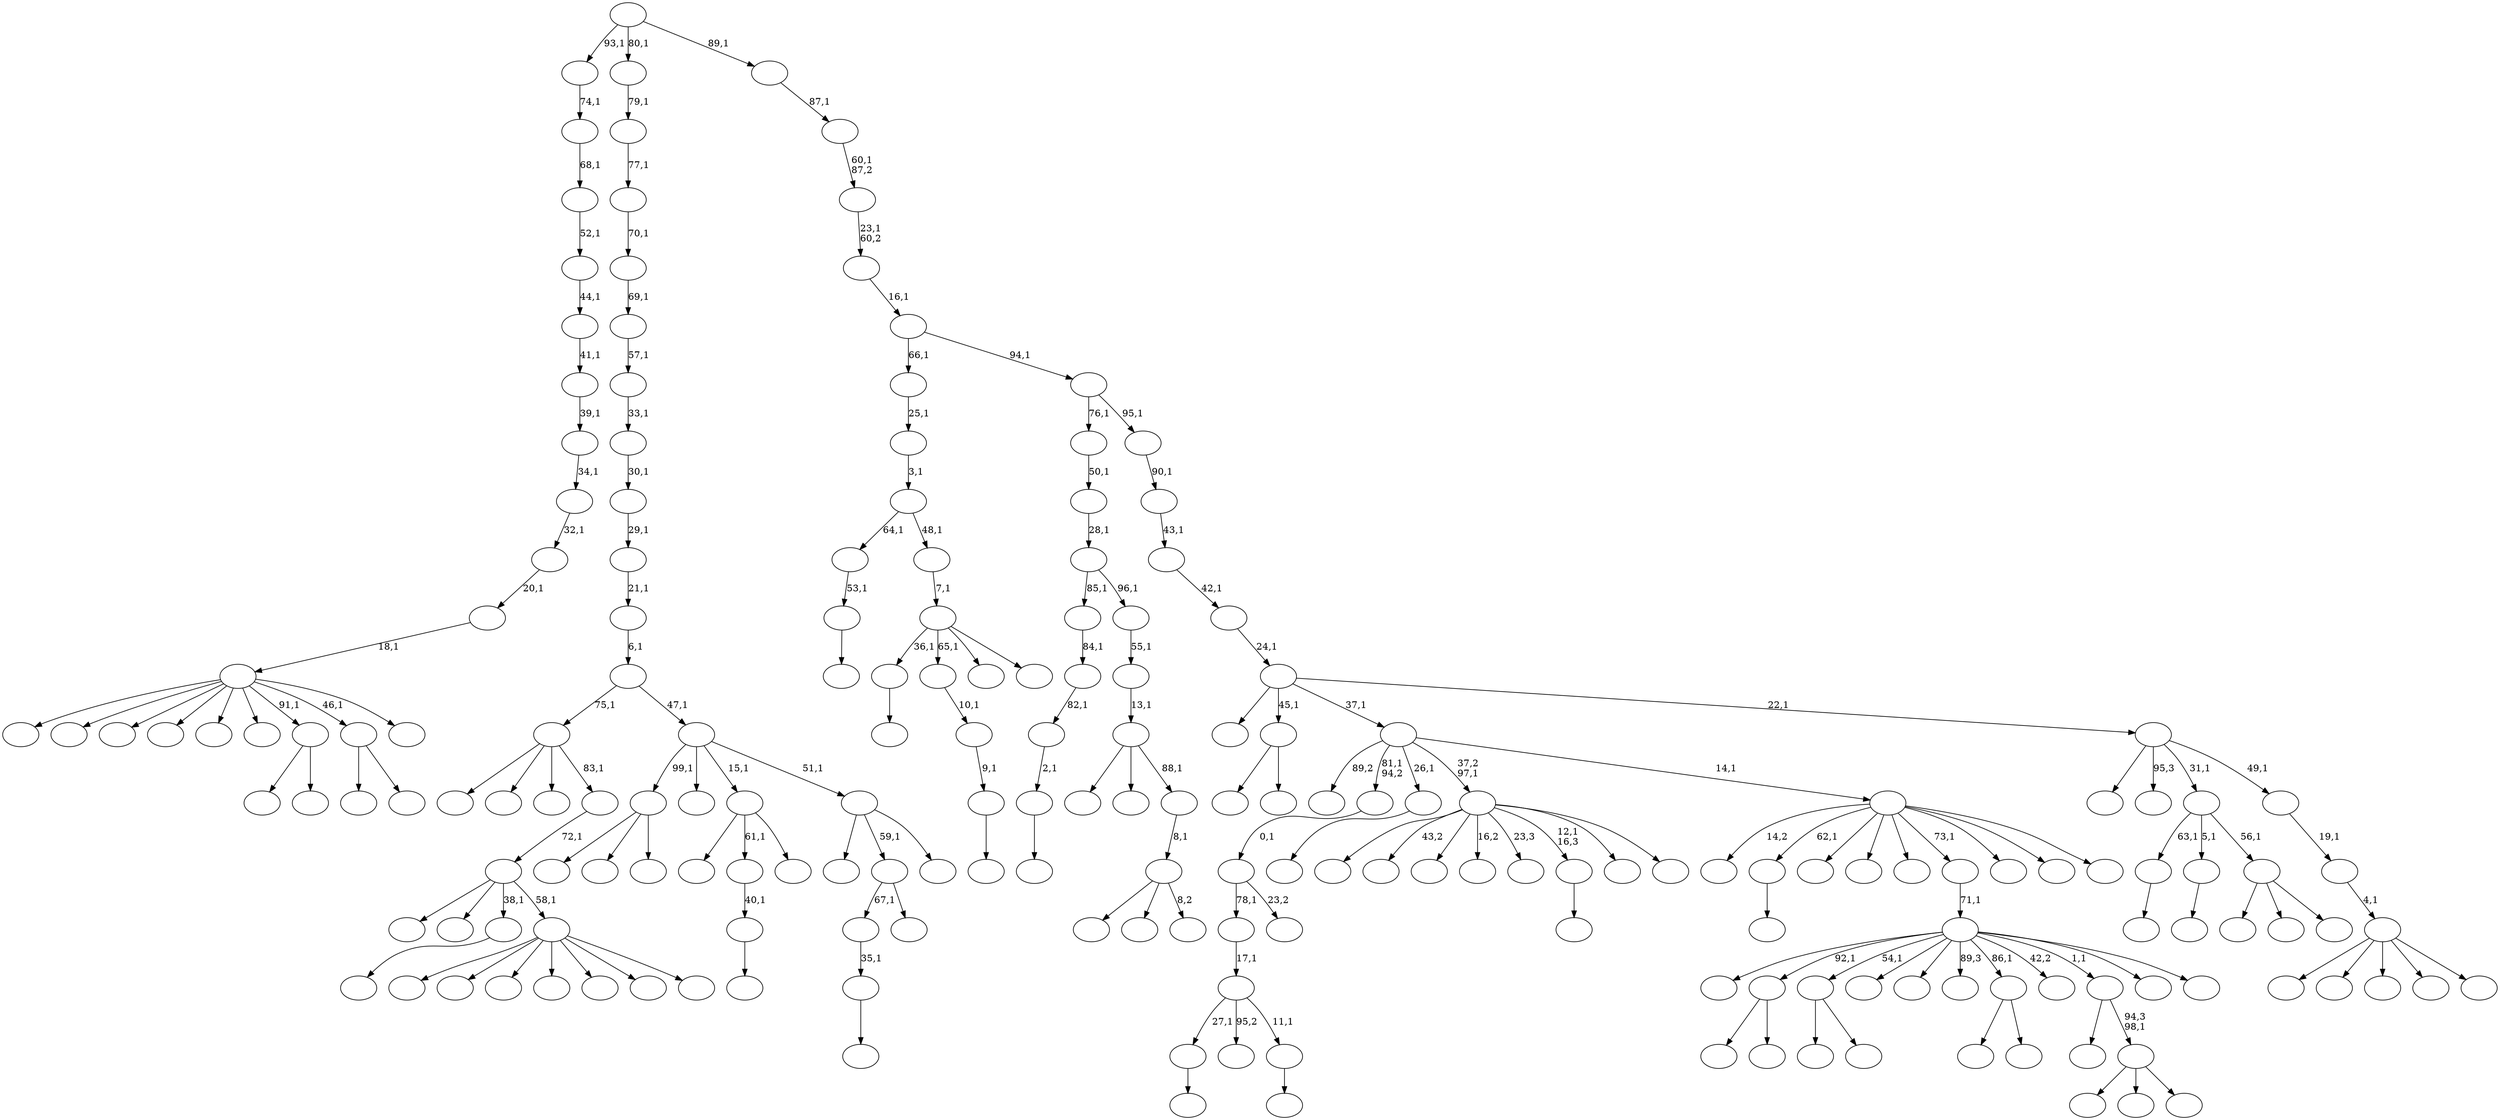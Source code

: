 digraph T {
	200 [label=""]
	199 [label=""]
	198 [label=""]
	197 [label=""]
	196 [label=""]
	195 [label=""]
	194 [label=""]
	193 [label=""]
	192 [label=""]
	191 [label=""]
	190 [label=""]
	189 [label=""]
	188 [label=""]
	187 [label=""]
	186 [label=""]
	185 [label=""]
	184 [label=""]
	183 [label=""]
	182 [label=""]
	181 [label=""]
	180 [label=""]
	179 [label=""]
	178 [label=""]
	177 [label=""]
	176 [label=""]
	175 [label=""]
	174 [label=""]
	173 [label=""]
	172 [label=""]
	171 [label=""]
	170 [label=""]
	169 [label=""]
	168 [label=""]
	167 [label=""]
	166 [label=""]
	165 [label=""]
	164 [label=""]
	163 [label=""]
	162 [label=""]
	161 [label=""]
	160 [label=""]
	159 [label=""]
	158 [label=""]
	157 [label=""]
	156 [label=""]
	155 [label=""]
	154 [label=""]
	153 [label=""]
	152 [label=""]
	151 [label=""]
	150 [label=""]
	149 [label=""]
	148 [label=""]
	147 [label=""]
	146 [label=""]
	145 [label=""]
	144 [label=""]
	143 [label=""]
	142 [label=""]
	141 [label=""]
	140 [label=""]
	139 [label=""]
	138 [label=""]
	137 [label=""]
	136 [label=""]
	135 [label=""]
	134 [label=""]
	133 [label=""]
	132 [label=""]
	131 [label=""]
	130 [label=""]
	129 [label=""]
	128 [label=""]
	127 [label=""]
	126 [label=""]
	125 [label=""]
	124 [label=""]
	123 [label=""]
	122 [label=""]
	121 [label=""]
	120 [label=""]
	119 [label=""]
	118 [label=""]
	117 [label=""]
	116 [label=""]
	115 [label=""]
	114 [label=""]
	113 [label=""]
	112 [label=""]
	111 [label=""]
	110 [label=""]
	109 [label=""]
	108 [label=""]
	107 [label=""]
	106 [label=""]
	105 [label=""]
	104 [label=""]
	103 [label=""]
	102 [label=""]
	101 [label=""]
	100 [label=""]
	99 [label=""]
	98 [label=""]
	97 [label=""]
	96 [label=""]
	95 [label=""]
	94 [label=""]
	93 [label=""]
	92 [label=""]
	91 [label=""]
	90 [label=""]
	89 [label=""]
	88 [label=""]
	87 [label=""]
	86 [label=""]
	85 [label=""]
	84 [label=""]
	83 [label=""]
	82 [label=""]
	81 [label=""]
	80 [label=""]
	79 [label=""]
	78 [label=""]
	77 [label=""]
	76 [label=""]
	75 [label=""]
	74 [label=""]
	73 [label=""]
	72 [label=""]
	71 [label=""]
	70 [label=""]
	69 [label=""]
	68 [label=""]
	67 [label=""]
	66 [label=""]
	65 [label=""]
	64 [label=""]
	63 [label=""]
	62 [label=""]
	61 [label=""]
	60 [label=""]
	59 [label=""]
	58 [label=""]
	57 [label=""]
	56 [label=""]
	55 [label=""]
	54 [label=""]
	53 [label=""]
	52 [label=""]
	51 [label=""]
	50 [label=""]
	49 [label=""]
	48 [label=""]
	47 [label=""]
	46 [label=""]
	45 [label=""]
	44 [label=""]
	43 [label=""]
	42 [label=""]
	41 [label=""]
	40 [label=""]
	39 [label=""]
	38 [label=""]
	37 [label=""]
	36 [label=""]
	35 [label=""]
	34 [label=""]
	33 [label=""]
	32 [label=""]
	31 [label=""]
	30 [label=""]
	29 [label=""]
	28 [label=""]
	27 [label=""]
	26 [label=""]
	25 [label=""]
	24 [label=""]
	23 [label=""]
	22 [label=""]
	21 [label=""]
	20 [label=""]
	19 [label=""]
	18 [label=""]
	17 [label=""]
	16 [label=""]
	15 [label=""]
	14 [label=""]
	13 [label=""]
	12 [label=""]
	11 [label=""]
	10 [label=""]
	9 [label=""]
	8 [label=""]
	7 [label=""]
	6 [label=""]
	5 [label=""]
	4 [label=""]
	3 [label=""]
	2 [label=""]
	1 [label=""]
	0 [label=""]
	195 -> 196 [label=""]
	188 -> 189 [label=""]
	187 -> 188 [label="35,1"]
	181 -> 182 [label=""]
	180 -> 195 [label="27,1"]
	180 -> 184 [label="95,2"]
	180 -> 181 [label="11,1"]
	179 -> 180 [label="17,1"]
	171 -> 172 [label=""]
	170 -> 171 [label="2,1"]
	169 -> 170 [label="82,1"]
	168 -> 169 [label="84,1"]
	166 -> 167 [label=""]
	163 -> 164 [label=""]
	162 -> 163 [label="9,1"]
	161 -> 162 [label="10,1"]
	158 -> 190 [label=""]
	158 -> 159 [label=""]
	155 -> 156 [label=""]
	149 -> 177 [label=""]
	149 -> 150 [label=""]
	142 -> 143 [label=""]
	134 -> 135 [label=""]
	131 -> 186 [label=""]
	131 -> 132 [label=""]
	129 -> 187 [label="67,1"]
	129 -> 130 [label=""]
	126 -> 127 [label=""]
	125 -> 126 [label="53,1"]
	122 -> 123 [label=""]
	121 -> 122 [label="40,1"]
	113 -> 174 [label=""]
	113 -> 153 [label=""]
	113 -> 114 [label=""]
	110 -> 179 [label="78,1"]
	110 -> 111 [label="23,2"]
	109 -> 110 [label="0,1"]
	99 -> 100 [label=""]
	97 -> 166 [label="36,1"]
	97 -> 161 [label="65,1"]
	97 -> 140 [label=""]
	97 -> 98 [label=""]
	96 -> 97 [label="7,1"]
	95 -> 125 [label="64,1"]
	95 -> 96 [label="48,1"]
	94 -> 95 [label="3,1"]
	93 -> 94 [label="25,1"]
	90 -> 91 [label=""]
	87 -> 147 [label=""]
	87 -> 88 [label=""]
	85 -> 124 [label=""]
	85 -> 121 [label="61,1"]
	85 -> 86 [label=""]
	79 -> 80 [label=""]
	77 -> 160 [label=""]
	77 -> 78 [label=""]
	75 -> 154 [label=""]
	75 -> 151 [label=""]
	75 -> 133 [label=""]
	75 -> 116 [label=""]
	75 -> 112 [label=""]
	75 -> 83 [label=""]
	75 -> 76 [label=""]
	74 -> 176 [label=""]
	74 -> 145 [label=""]
	74 -> 79 [label="38,1"]
	74 -> 75 [label="58,1"]
	73 -> 74 [label="72,1"]
	72 -> 193 [label=""]
	72 -> 138 [label=""]
	72 -> 118 [label=""]
	72 -> 73 [label="83,1"]
	70 -> 197 [label=""]
	70 -> 105 [label=""]
	70 -> 71 [label=""]
	69 -> 82 [label=""]
	69 -> 70 [label="94,3\n98,1"]
	66 -> 115 [label=""]
	66 -> 103 [label=""]
	66 -> 67 [label=""]
	65 -> 142 [label="63,1"]
	65 -> 134 [label="5,1"]
	65 -> 66 [label="56,1"]
	63 -> 200 [label=""]
	63 -> 194 [label="43,2"]
	63 -> 185 [label=""]
	63 -> 175 [label="16,2"]
	63 -> 107 [label="23,3"]
	63 -> 90 [label="12,1\n16,3"]
	63 -> 68 [label=""]
	63 -> 64 [label=""]
	60 -> 191 [label=""]
	60 -> 158 [label="92,1"]
	60 -> 149 [label="54,1"]
	60 -> 146 [label=""]
	60 -> 141 [label=""]
	60 -> 137 [label="89,3"]
	60 -> 131 [label="86,1"]
	60 -> 102 [label="42,2"]
	60 -> 69 [label="1,1"]
	60 -> 62 [label=""]
	60 -> 61 [label=""]
	59 -> 60 [label="71,1"]
	56 -> 178 [label=""]
	56 -> 57 [label=""]
	53 -> 157 [label="14,2"]
	53 -> 155 [label="62,1"]
	53 -> 139 [label=""]
	53 -> 104 [label=""]
	53 -> 84 [label=""]
	53 -> 59 [label="73,1"]
	53 -> 58 [label=""]
	53 -> 55 [label=""]
	53 -> 54 [label=""]
	52 -> 128 [label="89,2"]
	52 -> 109 [label="81,1\n94,2"]
	52 -> 99 [label="26,1"]
	52 -> 63 [label="37,2\n97,1"]
	52 -> 53 [label="14,1"]
	50 -> 165 [label=""]
	50 -> 144 [label=""]
	50 -> 51 [label="8,2"]
	49 -> 50 [label="8,1"]
	48 -> 136 [label=""]
	48 -> 108 [label=""]
	48 -> 49 [label="88,1"]
	47 -> 48 [label="13,1"]
	46 -> 47 [label="55,1"]
	45 -> 168 [label="85,1"]
	45 -> 46 [label="96,1"]
	44 -> 45 [label="28,1"]
	43 -> 44 [label="50,1"]
	41 -> 198 [label=""]
	41 -> 183 [label=""]
	41 -> 173 [label=""]
	41 -> 120 [label=""]
	41 -> 119 [label=""]
	41 -> 117 [label=""]
	41 -> 87 [label="91,1"]
	41 -> 56 [label="46,1"]
	41 -> 42 [label=""]
	40 -> 41 [label="18,1"]
	39 -> 40 [label="20,1"]
	38 -> 39 [label="32,1"]
	37 -> 38 [label="34,1"]
	36 -> 37 [label="39,1"]
	35 -> 36 [label="41,1"]
	34 -> 35 [label="44,1"]
	33 -> 34 [label="52,1"]
	32 -> 33 [label="68,1"]
	31 -> 32 [label="74,1"]
	29 -> 148 [label=""]
	29 -> 129 [label="59,1"]
	29 -> 30 [label=""]
	28 -> 113 [label="99,1"]
	28 -> 101 [label=""]
	28 -> 85 [label="15,1"]
	28 -> 29 [label="51,1"]
	27 -> 72 [label="75,1"]
	27 -> 28 [label="47,1"]
	26 -> 27 [label="6,1"]
	25 -> 26 [label="21,1"]
	24 -> 25 [label="29,1"]
	23 -> 24 [label="30,1"]
	22 -> 23 [label="33,1"]
	21 -> 22 [label="57,1"]
	20 -> 21 [label="69,1"]
	19 -> 20 [label="70,1"]
	18 -> 19 [label="77,1"]
	17 -> 18 [label="79,1"]
	15 -> 199 [label=""]
	15 -> 192 [label=""]
	15 -> 152 [label=""]
	15 -> 106 [label=""]
	15 -> 16 [label=""]
	14 -> 15 [label="4,1"]
	13 -> 14 [label="19,1"]
	12 -> 92 [label=""]
	12 -> 81 [label="95,3"]
	12 -> 65 [label="31,1"]
	12 -> 13 [label="49,1"]
	11 -> 89 [label=""]
	11 -> 77 [label="45,1"]
	11 -> 52 [label="37,1"]
	11 -> 12 [label="22,1"]
	10 -> 11 [label="24,1"]
	9 -> 10 [label="42,1"]
	8 -> 9 [label="43,1"]
	7 -> 8 [label="90,1"]
	6 -> 43 [label="76,1"]
	6 -> 7 [label="95,1"]
	5 -> 93 [label="66,1"]
	5 -> 6 [label="94,1"]
	4 -> 5 [label="16,1"]
	3 -> 4 [label="23,1\n60,2"]
	2 -> 3 [label="60,1\n87,2"]
	1 -> 2 [label="87,1"]
	0 -> 31 [label="93,1"]
	0 -> 17 [label="80,1"]
	0 -> 1 [label="89,1"]
}
